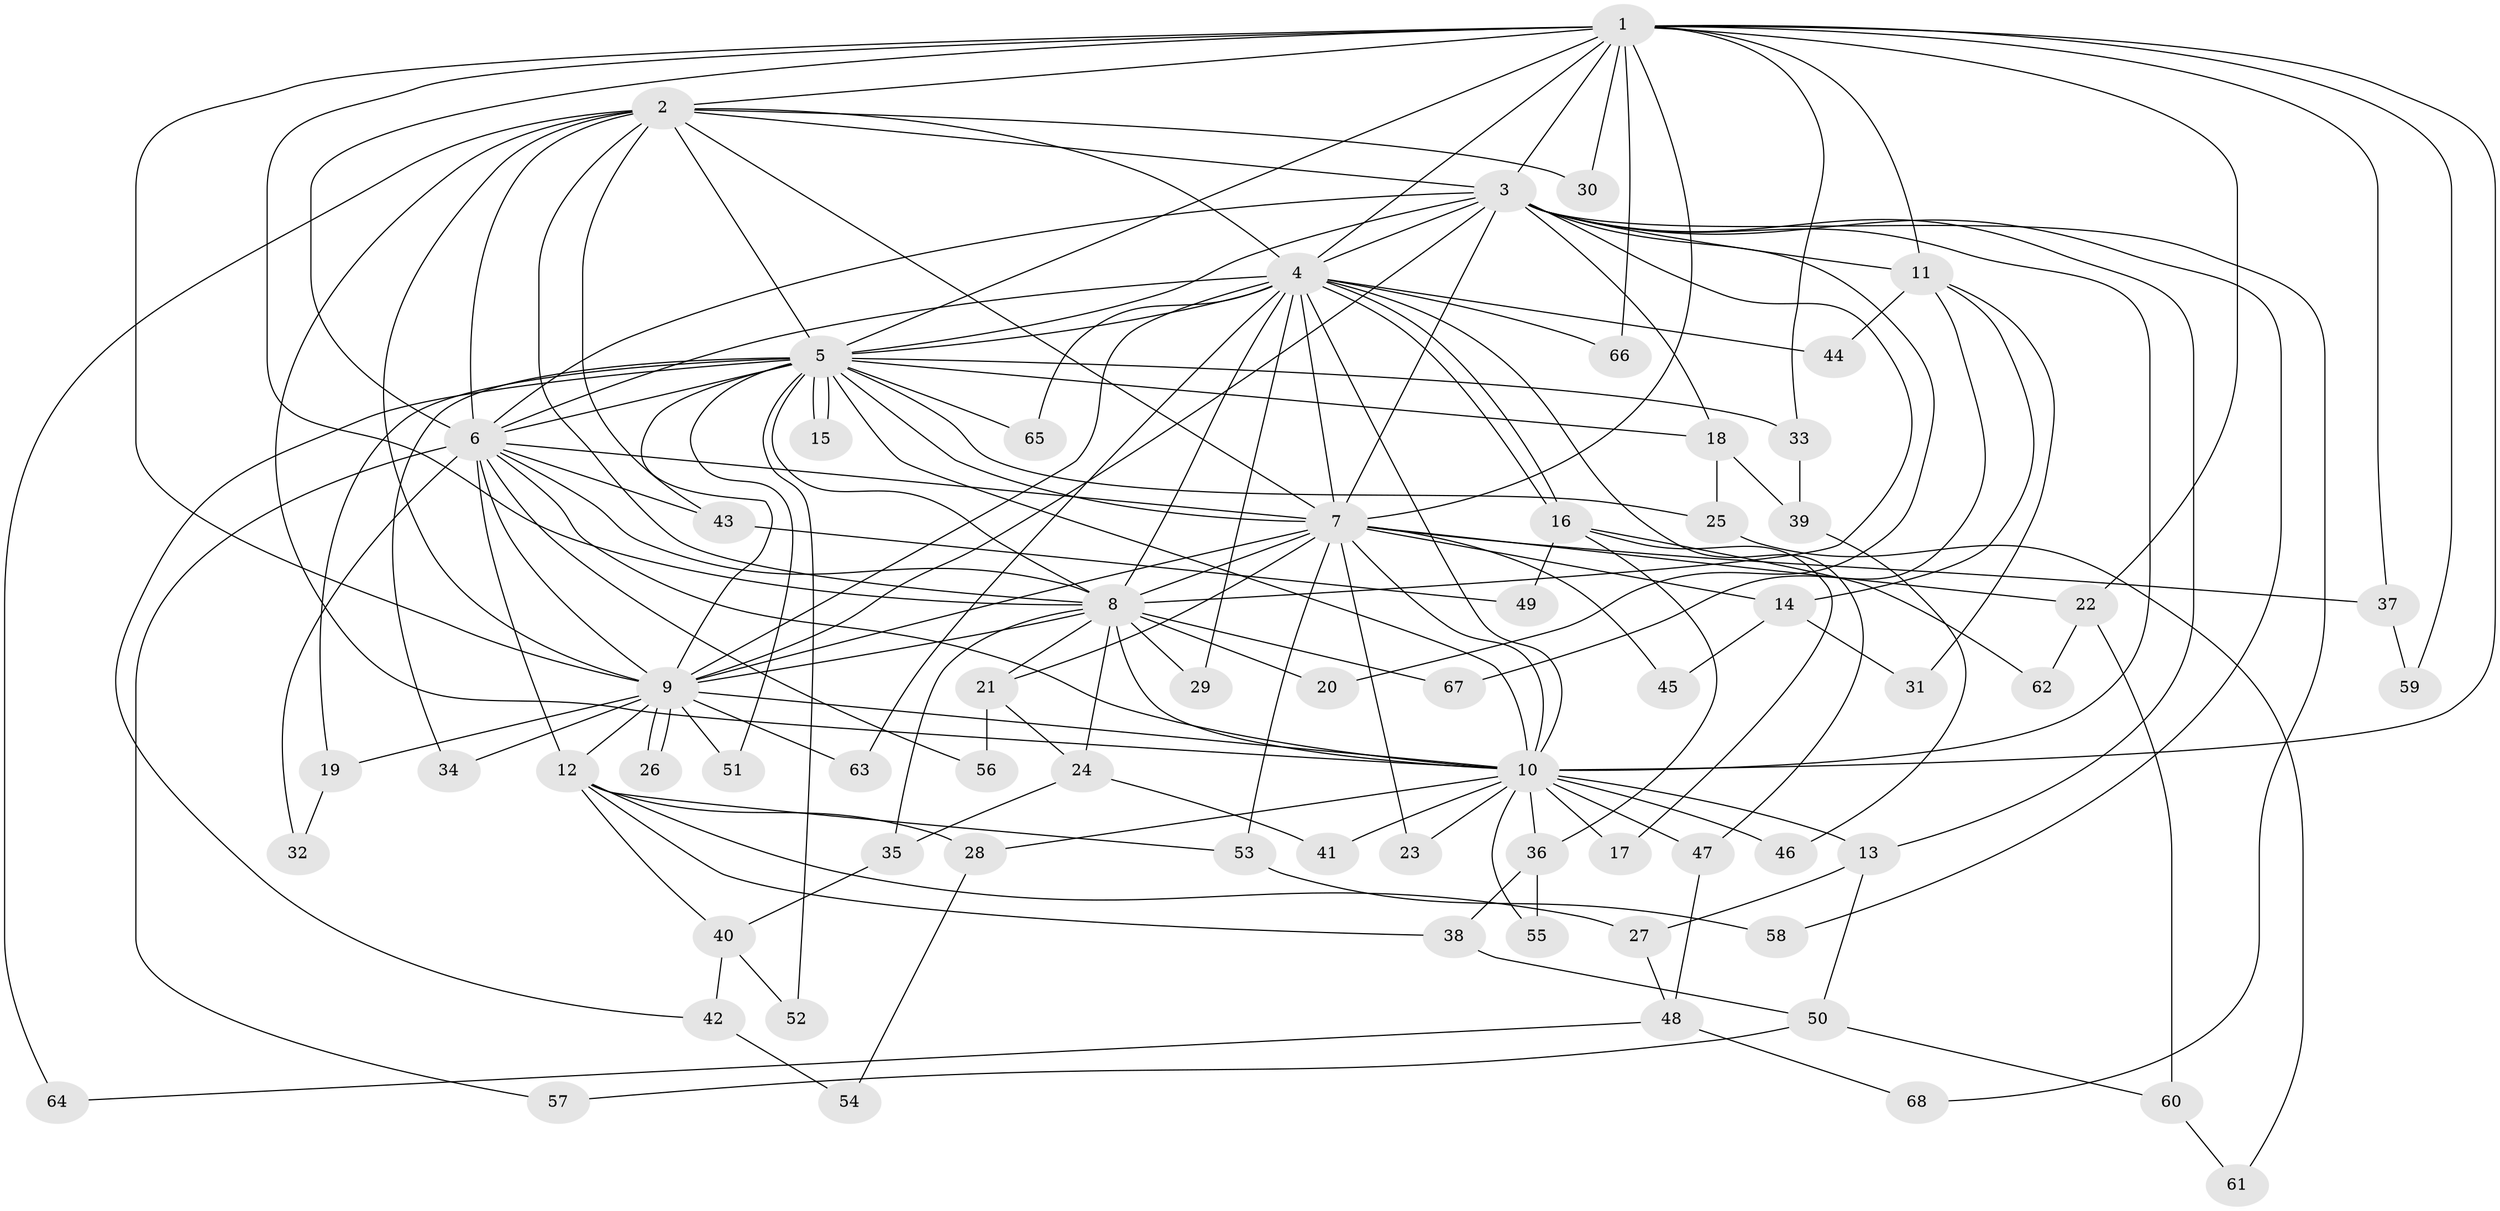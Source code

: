 // Generated by graph-tools (version 1.1) at 2025/01/03/09/25 03:01:32]
// undirected, 68 vertices, 161 edges
graph export_dot {
graph [start="1"]
  node [color=gray90,style=filled];
  1;
  2;
  3;
  4;
  5;
  6;
  7;
  8;
  9;
  10;
  11;
  12;
  13;
  14;
  15;
  16;
  17;
  18;
  19;
  20;
  21;
  22;
  23;
  24;
  25;
  26;
  27;
  28;
  29;
  30;
  31;
  32;
  33;
  34;
  35;
  36;
  37;
  38;
  39;
  40;
  41;
  42;
  43;
  44;
  45;
  46;
  47;
  48;
  49;
  50;
  51;
  52;
  53;
  54;
  55;
  56;
  57;
  58;
  59;
  60;
  61;
  62;
  63;
  64;
  65;
  66;
  67;
  68;
  1 -- 2;
  1 -- 3;
  1 -- 4;
  1 -- 5;
  1 -- 6;
  1 -- 7;
  1 -- 8;
  1 -- 9;
  1 -- 10;
  1 -- 11;
  1 -- 22;
  1 -- 30;
  1 -- 33;
  1 -- 37;
  1 -- 59;
  1 -- 66;
  2 -- 3;
  2 -- 4;
  2 -- 5;
  2 -- 6;
  2 -- 7;
  2 -- 8;
  2 -- 9;
  2 -- 10;
  2 -- 30;
  2 -- 43;
  2 -- 64;
  3 -- 4;
  3 -- 5;
  3 -- 6;
  3 -- 7;
  3 -- 8;
  3 -- 9;
  3 -- 10;
  3 -- 11;
  3 -- 13;
  3 -- 18;
  3 -- 20;
  3 -- 58;
  3 -- 68;
  4 -- 5;
  4 -- 6;
  4 -- 7;
  4 -- 8;
  4 -- 9;
  4 -- 10;
  4 -- 16;
  4 -- 16;
  4 -- 29;
  4 -- 44;
  4 -- 47;
  4 -- 63;
  4 -- 65;
  4 -- 66;
  5 -- 6;
  5 -- 7;
  5 -- 8;
  5 -- 9;
  5 -- 10;
  5 -- 15;
  5 -- 15;
  5 -- 18;
  5 -- 19;
  5 -- 25;
  5 -- 33;
  5 -- 34;
  5 -- 42;
  5 -- 51;
  5 -- 52;
  5 -- 65;
  6 -- 7;
  6 -- 8;
  6 -- 9;
  6 -- 10;
  6 -- 12;
  6 -- 32;
  6 -- 43;
  6 -- 56;
  6 -- 57;
  7 -- 8;
  7 -- 9;
  7 -- 10;
  7 -- 14;
  7 -- 21;
  7 -- 22;
  7 -- 23;
  7 -- 37;
  7 -- 45;
  7 -- 53;
  8 -- 9;
  8 -- 10;
  8 -- 20;
  8 -- 21;
  8 -- 24;
  8 -- 29;
  8 -- 35;
  8 -- 67;
  9 -- 10;
  9 -- 12;
  9 -- 19;
  9 -- 26;
  9 -- 26;
  9 -- 34;
  9 -- 51;
  9 -- 63;
  10 -- 13;
  10 -- 17;
  10 -- 23;
  10 -- 28;
  10 -- 36;
  10 -- 41;
  10 -- 46;
  10 -- 47;
  10 -- 55;
  11 -- 14;
  11 -- 31;
  11 -- 44;
  11 -- 67;
  12 -- 27;
  12 -- 28;
  12 -- 38;
  12 -- 40;
  12 -- 53;
  13 -- 27;
  13 -- 50;
  14 -- 31;
  14 -- 45;
  16 -- 17;
  16 -- 36;
  16 -- 49;
  16 -- 62;
  18 -- 25;
  18 -- 39;
  19 -- 32;
  21 -- 24;
  21 -- 56;
  22 -- 60;
  22 -- 62;
  24 -- 35;
  24 -- 41;
  25 -- 61;
  27 -- 48;
  28 -- 54;
  33 -- 39;
  35 -- 40;
  36 -- 38;
  36 -- 55;
  37 -- 59;
  38 -- 50;
  39 -- 46;
  40 -- 42;
  40 -- 52;
  42 -- 54;
  43 -- 49;
  47 -- 48;
  48 -- 64;
  48 -- 68;
  50 -- 57;
  50 -- 60;
  53 -- 58;
  60 -- 61;
}
